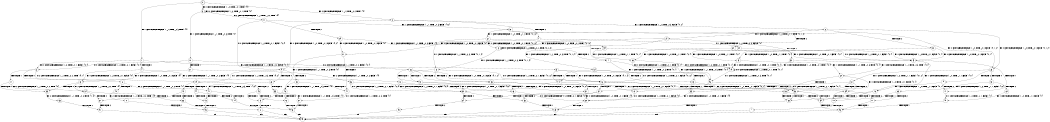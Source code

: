 digraph BCG {
size = "7, 10.5";
center = TRUE;
node [shape = circle];
0 [peripheries = 2];
0 -> 1 [label = "EX !1 !ATOMIC_EXCH_BRANCH (1, +1, TRUE, +0, 3, TRUE) !{0}"];
0 -> 2 [label = "EX !2 !ATOMIC_EXCH_BRANCH (1, +1, TRUE, +0, 2, TRUE) !{0}"];
0 -> 3 [label = "EX !0 !ATOMIC_EXCH_BRANCH (1, +0, TRUE, +0, 1, TRUE) !{0}"];
1 -> 4 [label = "TERMINATE !1"];
1 -> 5 [label = "EX !2 !ATOMIC_EXCH_BRANCH (1, +1, TRUE, +0, 2, FALSE) !{0, 1}"];
1 -> 6 [label = "EX !0 !ATOMIC_EXCH_BRANCH (1, +0, TRUE, +0, 1, FALSE) !{0, 1}"];
2 -> 7 [label = "TERMINATE !2"];
2 -> 8 [label = "EX !1 !ATOMIC_EXCH_BRANCH (1, +1, TRUE, +0, 3, FALSE) !{0, 2}"];
2 -> 9 [label = "EX !0 !ATOMIC_EXCH_BRANCH (1, +0, TRUE, +0, 1, FALSE) !{0, 2}"];
3 -> 10 [label = "EX !1 !ATOMIC_EXCH_BRANCH (1, +1, TRUE, +0, 3, TRUE) !{0}"];
3 -> 11 [label = "EX !2 !ATOMIC_EXCH_BRANCH (1, +1, TRUE, +0, 2, TRUE) !{0}"];
3 -> 3 [label = "EX !0 !ATOMIC_EXCH_BRANCH (1, +0, TRUE, +0, 1, TRUE) !{0}"];
4 -> 12 [label = "EX !2 !ATOMIC_EXCH_BRANCH (1, +1, TRUE, +0, 2, FALSE) !{0}"];
4 -> 13 [label = "EX !0 !ATOMIC_EXCH_BRANCH (1, +0, TRUE, +0, 1, FALSE) !{0}"];
5 -> 14 [label = "TERMINATE !1"];
5 -> 15 [label = "TERMINATE !2"];
5 -> 16 [label = "EX !0 !ATOMIC_EXCH_BRANCH (1, +0, TRUE, +0, 1, FALSE) !{0, 1, 2}"];
6 -> 17 [label = "TERMINATE !1"];
6 -> 18 [label = "TERMINATE !0"];
6 -> 19 [label = "EX !2 !ATOMIC_EXCH_BRANCH (1, +1, TRUE, +0, 2, TRUE) !{0, 1}"];
7 -> 20 [label = "EX !1 !ATOMIC_EXCH_BRANCH (1, +1, TRUE, +0, 3, FALSE) !{0}"];
7 -> 21 [label = "EX !0 !ATOMIC_EXCH_BRANCH (1, +0, TRUE, +0, 1, FALSE) !{0}"];
8 -> 22 [label = "TERMINATE !2"];
8 -> 23 [label = "EX !0 !ATOMIC_EXCH_BRANCH (1, +0, TRUE, +0, 1, FALSE) !{0, 1, 2}"];
8 -> 24 [label = "EX !1 !ATOMIC_EXCH_BRANCH (1, +0, TRUE, +1, 1, TRUE) !{0, 1, 2}"];
9 -> 25 [label = "TERMINATE !2"];
9 -> 26 [label = "TERMINATE !0"];
9 -> 19 [label = "EX !1 !ATOMIC_EXCH_BRANCH (1, +1, TRUE, +0, 3, TRUE) !{0, 2}"];
10 -> 27 [label = "TERMINATE !1"];
10 -> 28 [label = "EX !2 !ATOMIC_EXCH_BRANCH (1, +1, TRUE, +0, 2, FALSE) !{0, 1}"];
10 -> 6 [label = "EX !0 !ATOMIC_EXCH_BRANCH (1, +0, TRUE, +0, 1, FALSE) !{0, 1}"];
11 -> 29 [label = "TERMINATE !2"];
11 -> 30 [label = "EX !1 !ATOMIC_EXCH_BRANCH (1, +1, TRUE, +0, 3, FALSE) !{0, 2}"];
11 -> 9 [label = "EX !0 !ATOMIC_EXCH_BRANCH (1, +0, TRUE, +0, 1, FALSE) !{0, 2}"];
12 -> 31 [label = "TERMINATE !2"];
12 -> 32 [label = "EX !0 !ATOMIC_EXCH_BRANCH (1, +0, TRUE, +0, 1, FALSE) !{0, 2}"];
13 -> 33 [label = "TERMINATE !0"];
13 -> 34 [label = "EX !2 !ATOMIC_EXCH_BRANCH (1, +1, TRUE, +0, 2, TRUE) !{0}"];
14 -> 31 [label = "TERMINATE !2"];
14 -> 32 [label = "EX !0 !ATOMIC_EXCH_BRANCH (1, +0, TRUE, +0, 1, FALSE) !{0, 2}"];
15 -> 35 [label = "TERMINATE !1"];
15 -> 36 [label = "EX !0 !ATOMIC_EXCH_BRANCH (1, +0, TRUE, +0, 1, FALSE) !{0, 1}"];
16 -> 37 [label = "TERMINATE !1"];
16 -> 38 [label = "TERMINATE !2"];
16 -> 39 [label = "TERMINATE !0"];
17 -> 33 [label = "TERMINATE !0"];
17 -> 34 [label = "EX !2 !ATOMIC_EXCH_BRANCH (1, +1, TRUE, +0, 2, TRUE) !{0}"];
18 -> 40 [label = "TERMINATE !1"];
18 -> 41 [label = "EX !2 !ATOMIC_EXCH_BRANCH (1, +1, TRUE, +0, 2, TRUE) !{1}"];
19 -> 42 [label = "TERMINATE !1"];
19 -> 43 [label = "TERMINATE !2"];
19 -> 44 [label = "TERMINATE !0"];
20 -> 45 [label = "EX !0 !ATOMIC_EXCH_BRANCH (1, +0, TRUE, +0, 1, FALSE) !{0, 1}"];
20 -> 46 [label = "EX !1 !ATOMIC_EXCH_BRANCH (1, +0, TRUE, +1, 1, TRUE) !{0, 1}"];
21 -> 47 [label = "TERMINATE !0"];
21 -> 48 [label = "EX !1 !ATOMIC_EXCH_BRANCH (1, +1, TRUE, +0, 3, TRUE) !{0}"];
22 -> 45 [label = "EX !0 !ATOMIC_EXCH_BRANCH (1, +0, TRUE, +0, 1, FALSE) !{0, 1}"];
22 -> 46 [label = "EX !1 !ATOMIC_EXCH_BRANCH (1, +0, TRUE, +1, 1, TRUE) !{0, 1}"];
23 -> 49 [label = "TERMINATE !2"];
23 -> 50 [label = "TERMINATE !0"];
23 -> 51 [label = "EX !1 !ATOMIC_EXCH_BRANCH (1, +0, TRUE, +1, 1, FALSE) !{0, 1, 2}"];
24 -> 52 [label = "TERMINATE !2"];
24 -> 53 [label = "EX !0 !ATOMIC_EXCH_BRANCH (1, +0, TRUE, +0, 1, TRUE) !{0, 1, 2}"];
24 -> 54 [label = "EX !1 !ATOMIC_EXCH_BRANCH (1, +1, TRUE, +0, 3, TRUE) !{0, 1, 2}"];
25 -> 47 [label = "TERMINATE !0"];
25 -> 48 [label = "EX !1 !ATOMIC_EXCH_BRANCH (1, +1, TRUE, +0, 3, TRUE) !{0}"];
26 -> 55 [label = "TERMINATE !2"];
26 -> 41 [label = "EX !1 !ATOMIC_EXCH_BRANCH (1, +1, TRUE, +0, 3, TRUE) !{1, 2}"];
27 -> 56 [label = "EX !2 !ATOMIC_EXCH_BRANCH (1, +1, TRUE, +0, 2, FALSE) !{0}"];
27 -> 13 [label = "EX !0 !ATOMIC_EXCH_BRANCH (1, +0, TRUE, +0, 1, FALSE) !{0}"];
28 -> 57 [label = "TERMINATE !1"];
28 -> 58 [label = "TERMINATE !2"];
28 -> 16 [label = "EX !0 !ATOMIC_EXCH_BRANCH (1, +0, TRUE, +0, 1, FALSE) !{0, 1, 2}"];
29 -> 59 [label = "EX !1 !ATOMIC_EXCH_BRANCH (1, +1, TRUE, +0, 3, FALSE) !{0}"];
29 -> 21 [label = "EX !0 !ATOMIC_EXCH_BRANCH (1, +0, TRUE, +0, 1, FALSE) !{0}"];
30 -> 60 [label = "TERMINATE !2"];
30 -> 61 [label = "EX !1 !ATOMIC_EXCH_BRANCH (1, +0, TRUE, +1, 1, TRUE) !{0, 1, 2}"];
30 -> 23 [label = "EX !0 !ATOMIC_EXCH_BRANCH (1, +0, TRUE, +0, 1, FALSE) !{0, 1, 2}"];
31 -> 62 [label = "EX !0 !ATOMIC_EXCH_BRANCH (1, +0, TRUE, +0, 1, FALSE) !{0}"];
32 -> 63 [label = "TERMINATE !2"];
32 -> 64 [label = "TERMINATE !0"];
33 -> 65 [label = "EX !2 !ATOMIC_EXCH_BRANCH (1, +1, TRUE, +0, 2, TRUE) !{1, 2}"];
34 -> 66 [label = "TERMINATE !2"];
34 -> 67 [label = "TERMINATE !0"];
35 -> 62 [label = "EX !0 !ATOMIC_EXCH_BRANCH (1, +0, TRUE, +0, 1, FALSE) !{0}"];
36 -> 68 [label = "TERMINATE !1"];
36 -> 69 [label = "TERMINATE !0"];
37 -> 63 [label = "TERMINATE !2"];
37 -> 64 [label = "TERMINATE !0"];
38 -> 68 [label = "TERMINATE !1"];
38 -> 69 [label = "TERMINATE !0"];
39 -> 70 [label = "TERMINATE !1"];
39 -> 71 [label = "TERMINATE !2"];
40 -> 72 [label = "EX !2 !ATOMIC_EXCH_BRANCH (1, +1, TRUE, +0, 2, TRUE) !{2}"];
41 -> 73 [label = "TERMINATE !1"];
41 -> 74 [label = "TERMINATE !2"];
42 -> 66 [label = "TERMINATE !2"];
42 -> 67 [label = "TERMINATE !0"];
43 -> 75 [label = "TERMINATE !1"];
43 -> 76 [label = "TERMINATE !0"];
44 -> 73 [label = "TERMINATE !1"];
44 -> 74 [label = "TERMINATE !2"];
45 -> 77 [label = "TERMINATE !0"];
45 -> 78 [label = "EX !1 !ATOMIC_EXCH_BRANCH (1, +0, TRUE, +1, 1, FALSE) !{0, 1}"];
46 -> 79 [label = "EX !0 !ATOMIC_EXCH_BRANCH (1, +0, TRUE, +0, 1, TRUE) !{0, 1}"];
46 -> 80 [label = "EX !1 !ATOMIC_EXCH_BRANCH (1, +1, TRUE, +0, 3, TRUE) !{0, 1}"];
47 -> 81 [label = "EX !1 !ATOMIC_EXCH_BRANCH (1, +1, TRUE, +0, 3, TRUE) !{1}"];
48 -> 75 [label = "TERMINATE !1"];
48 -> 76 [label = "TERMINATE !0"];
49 -> 77 [label = "TERMINATE !0"];
49 -> 78 [label = "EX !1 !ATOMIC_EXCH_BRANCH (1, +0, TRUE, +1, 1, FALSE) !{0, 1}"];
50 -> 82 [label = "TERMINATE !2"];
50 -> 83 [label = "EX !1 !ATOMIC_EXCH_BRANCH (1, +0, TRUE, +1, 1, FALSE) !{1, 2}"];
51 -> 37 [label = "TERMINATE !1"];
51 -> 38 [label = "TERMINATE !2"];
51 -> 39 [label = "TERMINATE !0"];
52 -> 79 [label = "EX !0 !ATOMIC_EXCH_BRANCH (1, +0, TRUE, +0, 1, TRUE) !{0, 1}"];
52 -> 80 [label = "EX !1 !ATOMIC_EXCH_BRANCH (1, +1, TRUE, +0, 3, TRUE) !{0, 1}"];
53 -> 84 [label = "TERMINATE !2"];
53 -> 85 [label = "EX !1 !ATOMIC_EXCH_BRANCH (1, +1, TRUE, +0, 3, TRUE) !{0, 1, 2}"];
53 -> 53 [label = "EX !0 !ATOMIC_EXCH_BRANCH (1, +0, TRUE, +0, 1, TRUE) !{0, 1, 2}"];
54 -> 14 [label = "TERMINATE !1"];
54 -> 15 [label = "TERMINATE !2"];
54 -> 16 [label = "EX !0 !ATOMIC_EXCH_BRANCH (1, +0, TRUE, +0, 1, FALSE) !{0, 1, 2}"];
55 -> 81 [label = "EX !1 !ATOMIC_EXCH_BRANCH (1, +1, TRUE, +0, 3, TRUE) !{1}"];
56 -> 86 [label = "TERMINATE !2"];
56 -> 32 [label = "EX !0 !ATOMIC_EXCH_BRANCH (1, +0, TRUE, +0, 1, FALSE) !{0, 2}"];
57 -> 86 [label = "TERMINATE !2"];
57 -> 32 [label = "EX !0 !ATOMIC_EXCH_BRANCH (1, +0, TRUE, +0, 1, FALSE) !{0, 2}"];
58 -> 87 [label = "TERMINATE !1"];
58 -> 36 [label = "EX !0 !ATOMIC_EXCH_BRANCH (1, +0, TRUE, +0, 1, FALSE) !{0, 1}"];
59 -> 88 [label = "EX !1 !ATOMIC_EXCH_BRANCH (1, +0, TRUE, +1, 1, TRUE) !{0, 1}"];
59 -> 45 [label = "EX !0 !ATOMIC_EXCH_BRANCH (1, +0, TRUE, +0, 1, FALSE) !{0, 1}"];
60 -> 88 [label = "EX !1 !ATOMIC_EXCH_BRANCH (1, +0, TRUE, +1, 1, TRUE) !{0, 1}"];
60 -> 45 [label = "EX !0 !ATOMIC_EXCH_BRANCH (1, +0, TRUE, +0, 1, FALSE) !{0, 1}"];
61 -> 84 [label = "TERMINATE !2"];
61 -> 85 [label = "EX !1 !ATOMIC_EXCH_BRANCH (1, +1, TRUE, +0, 3, TRUE) !{0, 1, 2}"];
61 -> 53 [label = "EX !0 !ATOMIC_EXCH_BRANCH (1, +0, TRUE, +0, 1, TRUE) !{0, 1, 2}"];
62 -> 89 [label = "TERMINATE !0"];
63 -> 89 [label = "TERMINATE !0"];
64 -> 90 [label = "TERMINATE !2"];
65 -> 91 [label = "TERMINATE !2"];
66 -> 92 [label = "TERMINATE !0"];
67 -> 91 [label = "TERMINATE !2"];
68 -> 89 [label = "TERMINATE !0"];
69 -> 93 [label = "TERMINATE !1"];
70 -> 94 [label = "TERMINATE !2"];
71 -> 93 [label = "TERMINATE !1"];
72 -> 95 [label = "TERMINATE !2"];
73 -> 95 [label = "TERMINATE !2"];
74 -> 96 [label = "TERMINATE !1"];
75 -> 92 [label = "TERMINATE !0"];
76 -> 96 [label = "TERMINATE !1"];
77 -> 97 [label = "EX !1 !ATOMIC_EXCH_BRANCH (1, +0, TRUE, +1, 1, FALSE) !{1}"];
78 -> 68 [label = "TERMINATE !1"];
78 -> 69 [label = "TERMINATE !0"];
79 -> 98 [label = "EX !1 !ATOMIC_EXCH_BRANCH (1, +1, TRUE, +0, 3, TRUE) !{0, 1}"];
79 -> 79 [label = "EX !0 !ATOMIC_EXCH_BRANCH (1, +0, TRUE, +0, 1, TRUE) !{0, 1}"];
80 -> 35 [label = "TERMINATE !1"];
80 -> 36 [label = "EX !0 !ATOMIC_EXCH_BRANCH (1, +0, TRUE, +0, 1, FALSE) !{0, 1}"];
81 -> 96 [label = "TERMINATE !1"];
82 -> 97 [label = "EX !1 !ATOMIC_EXCH_BRANCH (1, +0, TRUE, +1, 1, FALSE) !{1}"];
83 -> 70 [label = "TERMINATE !1"];
83 -> 71 [label = "TERMINATE !2"];
84 -> 98 [label = "EX !1 !ATOMIC_EXCH_BRANCH (1, +1, TRUE, +0, 3, TRUE) !{0, 1}"];
84 -> 79 [label = "EX !0 !ATOMIC_EXCH_BRANCH (1, +0, TRUE, +0, 1, TRUE) !{0, 1}"];
85 -> 57 [label = "TERMINATE !1"];
85 -> 58 [label = "TERMINATE !2"];
85 -> 16 [label = "EX !0 !ATOMIC_EXCH_BRANCH (1, +0, TRUE, +0, 1, FALSE) !{0, 1, 2}"];
86 -> 62 [label = "EX !0 !ATOMIC_EXCH_BRANCH (1, +0, TRUE, +0, 1, FALSE) !{0}"];
87 -> 62 [label = "EX !0 !ATOMIC_EXCH_BRANCH (1, +0, TRUE, +0, 1, FALSE) !{0}"];
88 -> 98 [label = "EX !1 !ATOMIC_EXCH_BRANCH (1, +1, TRUE, +0, 3, TRUE) !{0, 1}"];
88 -> 79 [label = "EX !0 !ATOMIC_EXCH_BRANCH (1, +0, TRUE, +0, 1, TRUE) !{0, 1}"];
89 -> 99 [label = "exit"];
90 -> 99 [label = "exit"];
91 -> 99 [label = "exit"];
92 -> 99 [label = "exit"];
93 -> 99 [label = "exit"];
94 -> 99 [label = "exit"];
95 -> 99 [label = "exit"];
96 -> 99 [label = "exit"];
97 -> 93 [label = "TERMINATE !1"];
98 -> 87 [label = "TERMINATE !1"];
98 -> 36 [label = "EX !0 !ATOMIC_EXCH_BRANCH (1, +0, TRUE, +0, 1, FALSE) !{0, 1}"];
}

